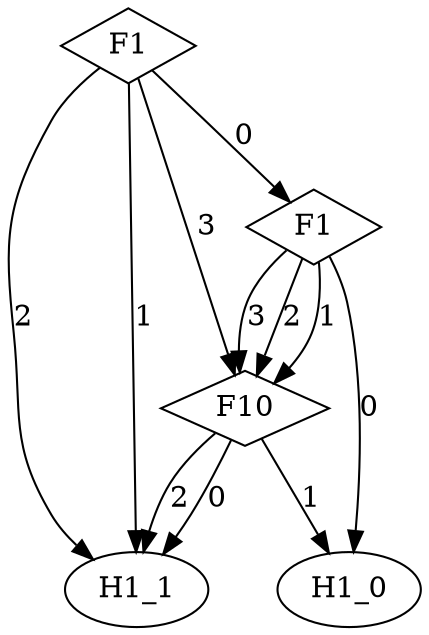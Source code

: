 digraph {
node [label=H1_1,style=""] H1_1
node [label=H1_0,style=""] H1_0
node [label=H1_1,style=""] H1_1
node [label=H1_0,style=""] H1_0
node [label=H1_1,style=""] H1_1
node [label=H1_1,style=""] H1_1
node [label=F10,shape="diamond",style=""] 2
node [label=F1,shape="diamond",style=""] 1
node [label=F1,shape="diamond",style=""] 0

2 -> H1_1 [label="2"]
2 -> H1_0 [label="1"]
2 -> H1_1 [label="0"]
1 -> 2 [label="3"]
1 -> 2 [label="2"]
1 -> 2 [label="1"]
1 -> H1_0 [label="0"]
0 -> 2 [label="3"]
0 -> H1_1 [label="2"]
0 -> H1_1 [label="1"]
0 -> 1 [label="0"]
}